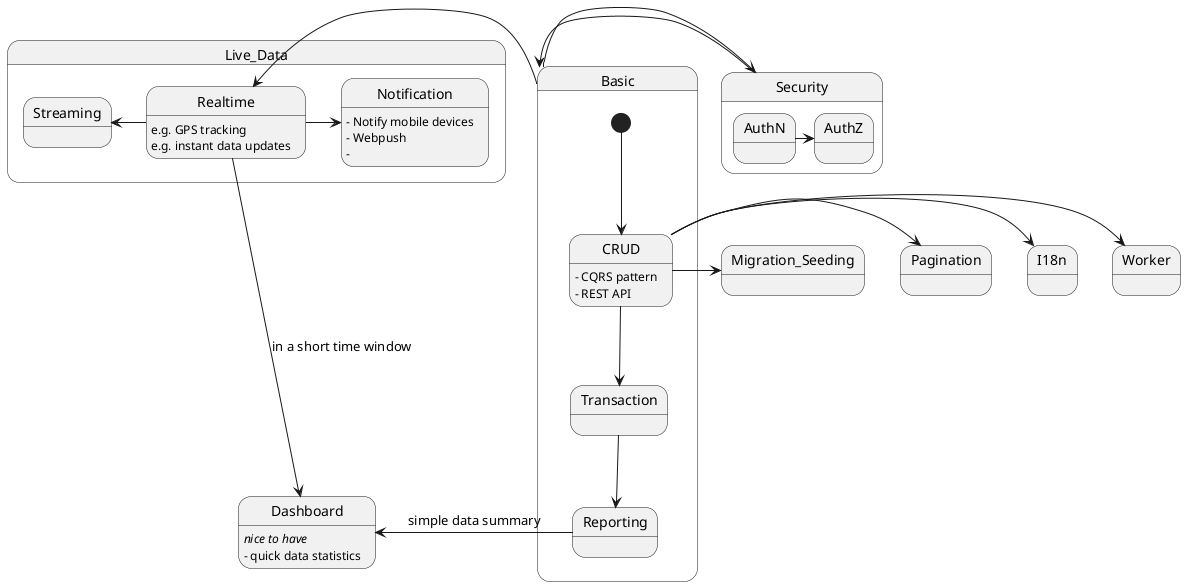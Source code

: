 @startuml

state Security {
    AuthN -> AuthZ
}

state Basic {
    [*] --> CRUD
    CRUD -down-> Transaction
    Transaction -down-> Reporting
}

state Live_Data {
    Realtime -> Notification
    Realtime -left-> Streaming
}

Security -left> Basic
Basic -> Security

CRUD -> Migration_Seeding
CRUD -> Pagination
CRUD -> I18n
CRUD -> Worker

Basic -> Realtime

Reporting -> Dashboard : simple data summary
Realtime -> Dashboard : in a short time window

' problem descriptions

CRUD : - CQRS pattern
CRUD : - REST API

Realtime : e.g. GPS tracking
Realtime : e.g. instant data updates 

Notification : - Notify mobile devices
Notification : - Webpush
Notification : - 

Dashboard : <i>nice to have</i>
Dashboard : - quick data statistics

@enduml
